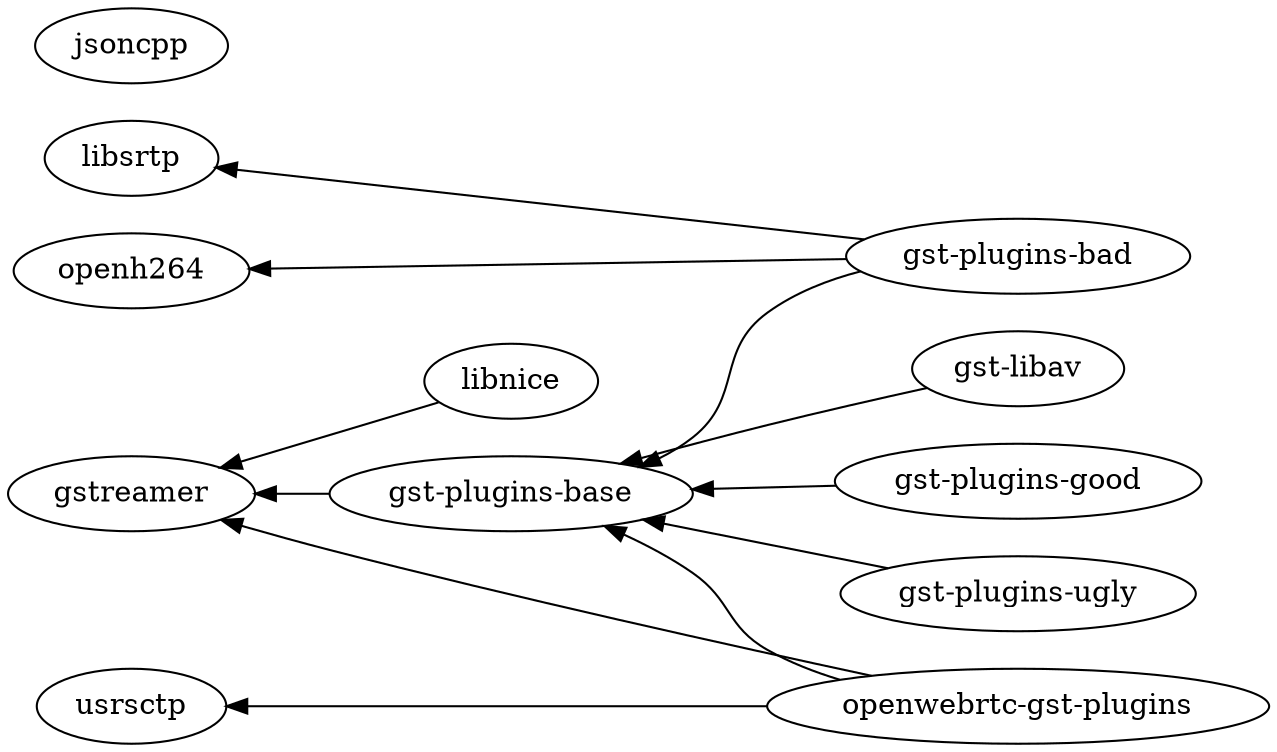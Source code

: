 digraph {
    rankdir = "RL";
    {
        rank = "same";
        "gstreamer";
        "libsrtp";
        "openh264";
        "usrsctp";
        "jsoncpp";
    }
    "gst-plugins-base" -> "gstreamer";
    "gst-plugins-good" -> "gst-plugins-base";
    "gst-plugins-ugly" -> "gst-plugins-base";
    "gst-libav" -> "gst-plugins-base";
    "gst-plugins-bad" -> {"gst-plugins-base" "libsrtp" "openh264"};
    "openwebrtc-gst-plugins" -> {"gstreamer" "gst-plugins-base" "usrsctp"};
    "libnice" -> "gstreamer";
}
